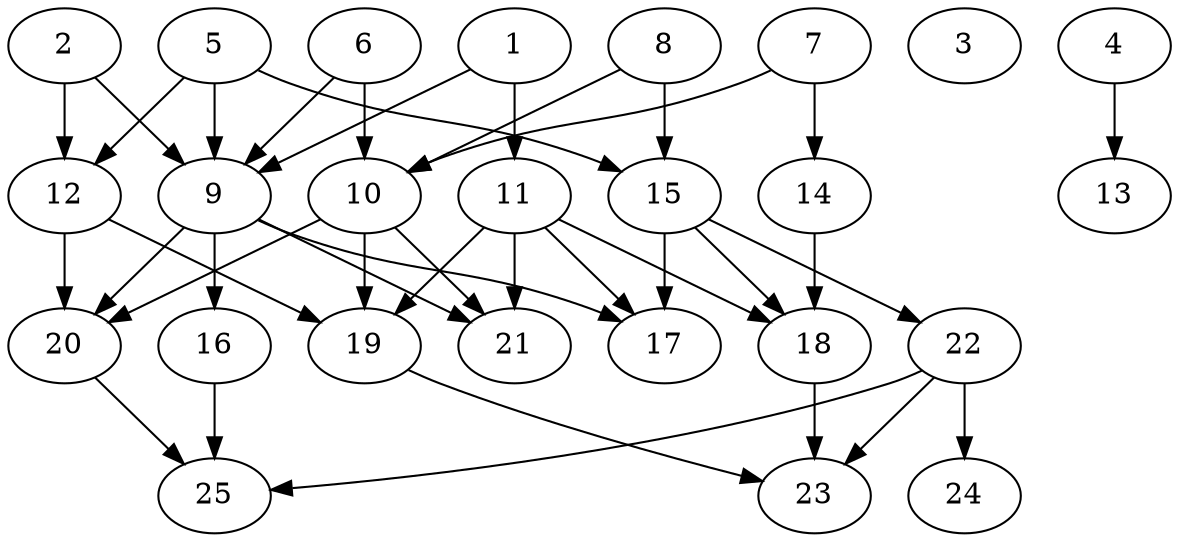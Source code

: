 // DAG (tier=2-normal, mode=compute, n=25, ccr=0.367, fat=0.567, density=0.432, regular=0.404, jump=0.163, mindata=524288, maxdata=8388608)
// DAG automatically generated by daggen at Sun Aug 24 16:33:33 2025
// /home/ermia/Project/Environments/daggen/bin/daggen --dot --ccr 0.367 --fat 0.567 --regular 0.404 --density 0.432 --jump 0.163 --mindata 524288 --maxdata 8388608 -n 25 
digraph G {
  1 [size="608842422408829", alpha="0.11", expect_size="304421211204414"]
  1 -> 9 [size ="12711769407488"]
  1 -> 11 [size ="12711769407488"]
  2 [size="339857963290198016000", alpha="0.11", expect_size="169928981645099008000"]
  2 -> 9 [size ="389602397388800"]
  2 -> 12 [size ="389602397388800"]
  3 [size="523188881264021078016", alpha="0.00", expect_size="261594440632010539008"]
  4 [size="25224287678948704256", alpha="0.14", expect_size="12612143839474352128"]
  4 -> 13 [size ="68807523565568"]
  5 [size="637402640714883712", alpha="0.09", expect_size="318701320357441856"]
  5 -> 9 [size ="314498384658432"]
  5 -> 12 [size ="314498384658432"]
  5 -> 15 [size ="314498384658432"]
  6 [size="9161471600749716", alpha="0.03", expect_size="4580735800374858"]
  6 -> 9 [size ="263254685253632"]
  6 -> 10 [size ="263254685253632"]
  7 [size="6601866583067999", alpha="0.15", expect_size="3300933291533999"]
  7 -> 10 [size ="437042483822592"]
  7 -> 14 [size ="437042483822592"]
  8 [size="6066397144585030", alpha="0.18", expect_size="3033198572292515"]
  8 -> 10 [size ="368959702433792"]
  8 -> 15 [size ="368959702433792"]
  9 [size="391000190638939439104", alpha="0.14", expect_size="195500095319469719552"]
  9 -> 16 [size ="427767678107648"]
  9 -> 17 [size ="427767678107648"]
  9 -> 20 [size ="427767678107648"]
  9 -> 21 [size ="427767678107648"]
  10 [size="5359522001344004096", alpha="0.02", expect_size="2679761000672002048"]
  10 -> 19 [size ="24500448002048"]
  10 -> 20 [size ="24500448002048"]
  10 -> 21 [size ="24500448002048"]
  11 [size="1565344122232174", alpha="0.06", expect_size="782672061116087"]
  11 -> 17 [size ="3060298416128"]
  11 -> 18 [size ="3060298416128"]
  11 -> 19 [size ="3060298416128"]
  11 -> 21 [size ="3060298416128"]
  12 [size="16877087174128256", alpha="0.16", expect_size="8438543587064128"]
  12 -> 19 [size ="11171243491328"]
  12 -> 20 [size ="11171243491328"]
  13 [size="7683250871433428992", alpha="0.17", expect_size="3841625435716714496"]
  14 [size="2360946917360975", alpha="0.02", expect_size="1180473458680487"]
  14 -> 18 [size ="45073030971392"]
  15 [size="466156437179939684352", alpha="0.14", expect_size="233078218589969842176"]
  15 -> 17 [size ="480962383183872"]
  15 -> 18 [size ="480962383183872"]
  15 -> 22 [size ="480962383183872"]
  16 [size="127488331230478336000", alpha="0.09", expect_size="63744165615239168000"]
  16 -> 25 [size ="202645490892800"]
  17 [size="54036218233814515712", alpha="0.11", expect_size="27018109116907257856"]
  18 [size="998272995136897024", alpha="0.01", expect_size="499136497568448512"]
  18 -> 23 [size ="7990786654208"]
  19 [size="69339809307921743872", alpha="0.11", expect_size="34669904653960871936"]
  19 -> 23 [size ="135024242327552"]
  20 [size="32516985455338586112", alpha="0.10", expect_size="16258492727669293056"]
  20 -> 25 [size ="81501106470912"]
  21 [size="51205759290497728", alpha="0.08", expect_size="25602879645248864"]
  22 [size="3482774535179988", alpha="0.07", expect_size="1741387267589994"]
  22 -> 23 [size ="123630642003968"]
  22 -> 24 [size ="123630642003968"]
  22 -> 25 [size ="123630642003968"]
  23 [size="10785829590611368", alpha="0.07", expect_size="5392914795305684"]
  24 [size="2096856123035784", alpha="0.13", expect_size="1048428061517892"]
  25 [size="227206120464078340096", alpha="0.15", expect_size="113603060232039170048"]
}